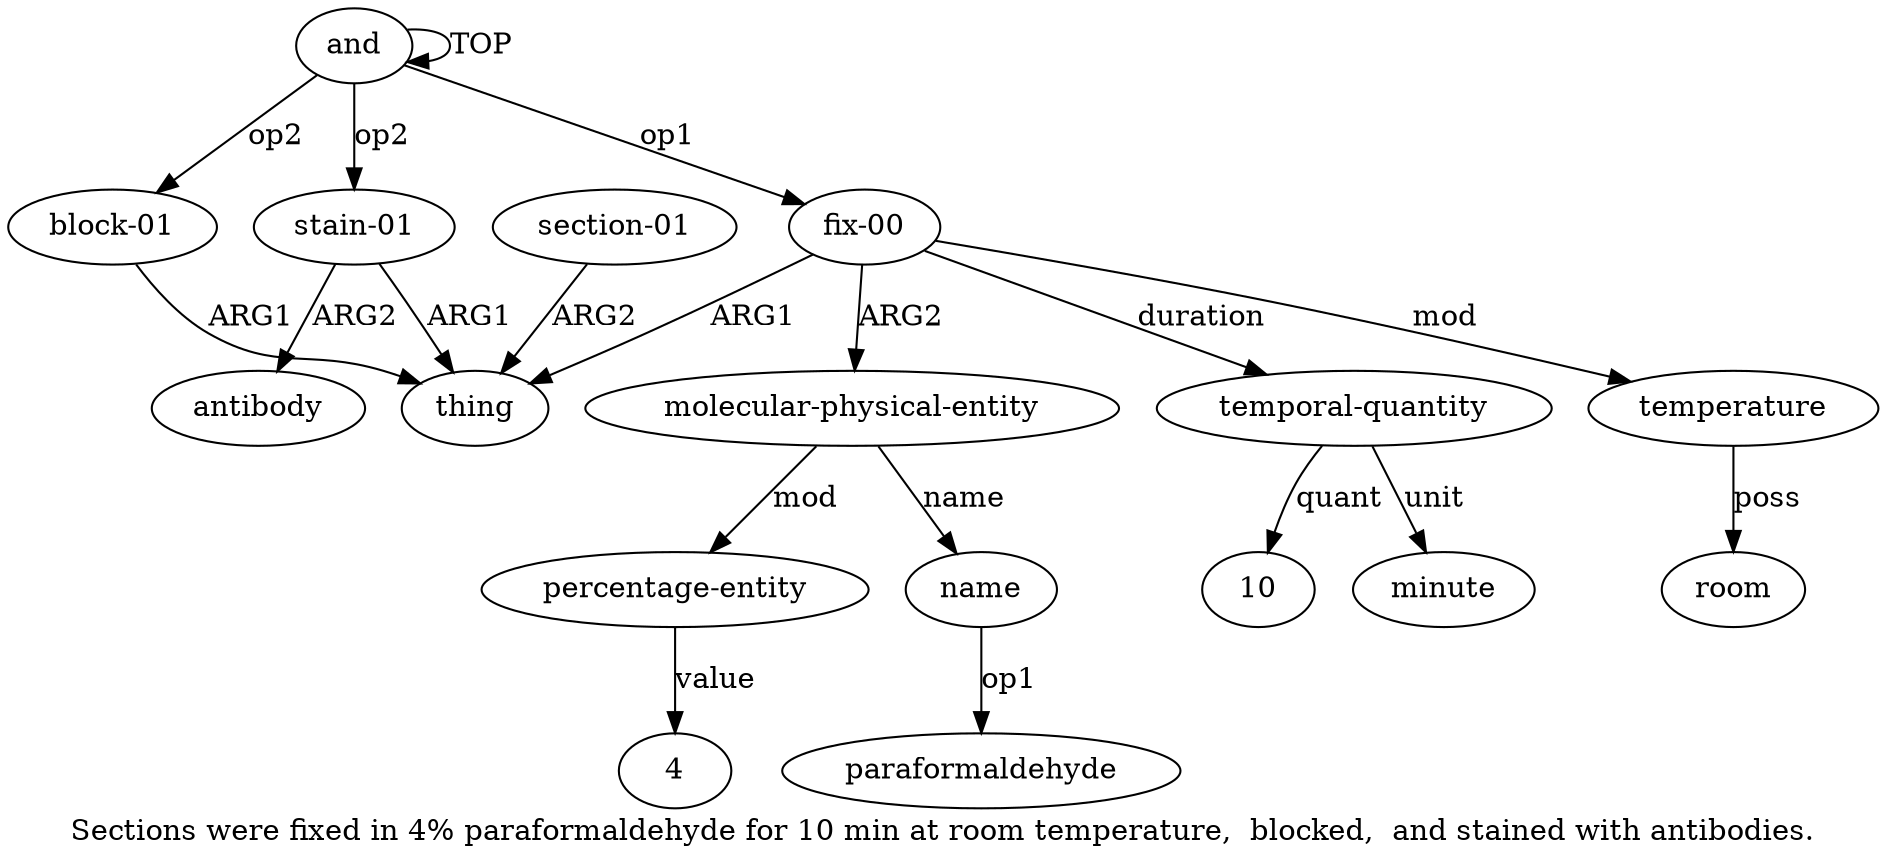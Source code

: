 digraph  {
	graph [label="Sections were fixed in 4% paraformaldehyde for 10 min at room temperature,  blocked,  and stained with antibodies."];
	node [label="\N"];
	a11	 [color=black,
		gold_ind=11,
		gold_label="block-01",
		label="block-01",
		test_ind=11,
		test_label="block-01"];
	a2	 [color=black,
		gold_ind=2,
		gold_label=thing,
		label=thing,
		test_ind=2,
		test_label=thing];
	a11 -> a2 [key=0,
	color=black,
	gold_label=ARG1,
	label=ARG1,
	test_label=ARG1];
a10 [color=black,
	gold_ind=10,
	gold_label=room,
	label=room,
	test_ind=10,
	test_label=room];
a13 [color=black,
	gold_ind=13,
	gold_label=antibody,
	label=antibody,
	test_ind=13,
	test_label=antibody];
a12 [color=black,
	gold_ind=12,
	gold_label="stain-01",
	label="stain-01",
	test_ind=12,
	test_label="stain-01"];
a12 -> a13 [key=0,
color=black,
gold_label=ARG2,
label=ARG2,
test_label=ARG2];
a12 -> a2 [key=0,
color=black,
gold_label=ARG1,
label=ARG1,
test_label=ARG1];
"a6 4" [color=black,
gold_ind=-1,
gold_label=4,
label=4,
test_ind=-1,
test_label=4];
a1 [color=black,
gold_ind=1,
gold_label="fix-00",
label="fix-00",
test_ind=1,
test_label="fix-00"];
a1 -> a2 [key=0,
color=black,
gold_label=ARG1,
label=ARG1,
test_label=ARG1];
a4 [color=black,
gold_ind=4,
gold_label="molecular-physical-entity",
label="molecular-physical-entity",
test_ind=4,
test_label="molecular-physical-entity"];
a1 -> a4 [key=0,
color=black,
gold_label=ARG2,
label=ARG2,
test_label=ARG2];
a7 [color=black,
gold_ind=7,
gold_label="temporal-quantity",
label="temporal-quantity",
test_ind=7,
test_label="temporal-quantity"];
a1 -> a7 [key=0,
color=black,
gold_label=duration,
label=duration,
test_label=duration];
a9 [color=black,
gold_ind=9,
gold_label=temperature,
label=temperature,
test_ind=9,
test_label=temperature];
a1 -> a9 [key=0,
color=black,
gold_label=mod,
label=mod,
test_label=mod];
a0 [color=black,
gold_ind=0,
gold_label=and,
label=and,
test_ind=0,
test_label=and];
a0 -> a11 [key=0,
color=black,
gold_label=op2,
label=op2,
test_label=op2];
a0 -> a12 [key=0,
color=black,
gold_label=op2,
label=op2,
test_label=op2];
a0 -> a1 [key=0,
color=black,
gold_label=op1,
label=op1,
test_label=op1];
a0 -> a0 [key=0,
color=black,
gold_label=TOP,
label=TOP,
test_label=TOP];
a3 [color=black,
gold_ind=3,
gold_label="section-01",
label="section-01",
test_ind=3,
test_label="section-01"];
a3 -> a2 [key=0,
color=black,
gold_label=ARG2,
label=ARG2,
test_label=ARG2];
a5 [color=black,
gold_ind=5,
gold_label=name,
label=name,
test_ind=5,
test_label=name];
"a5 paraformaldehyde" [color=black,
gold_ind=-1,
gold_label=paraformaldehyde,
label=paraformaldehyde,
test_ind=-1,
test_label=paraformaldehyde];
a5 -> "a5 paraformaldehyde" [key=0,
color=black,
gold_label=op1,
label=op1,
test_label=op1];
a4 -> a5 [key=0,
color=black,
gold_label=name,
label=name,
test_label=name];
a6 [color=black,
gold_ind=6,
gold_label="percentage-entity",
label="percentage-entity",
test_ind=6,
test_label="percentage-entity"];
a4 -> a6 [key=0,
color=black,
gold_label=mod,
label=mod,
test_label=mod];
a8 [color=black,
gold_ind=8,
gold_label=minute,
label=minute,
test_ind=8,
test_label=minute];
a7 -> a8 [key=0,
color=black,
gold_label=unit,
label=unit,
test_label=unit];
"a7 10" [color=black,
gold_ind=-1,
gold_label=10,
label=10,
test_ind=-1,
test_label=10];
a7 -> "a7 10" [key=0,
color=black,
gold_label=quant,
label=quant,
test_label=quant];
a6 -> "a6 4" [key=0,
color=black,
gold_label=value,
label=value,
test_label=value];
a9 -> a10 [key=0,
color=black,
gold_label=poss,
label=poss,
test_label=poss];
}

